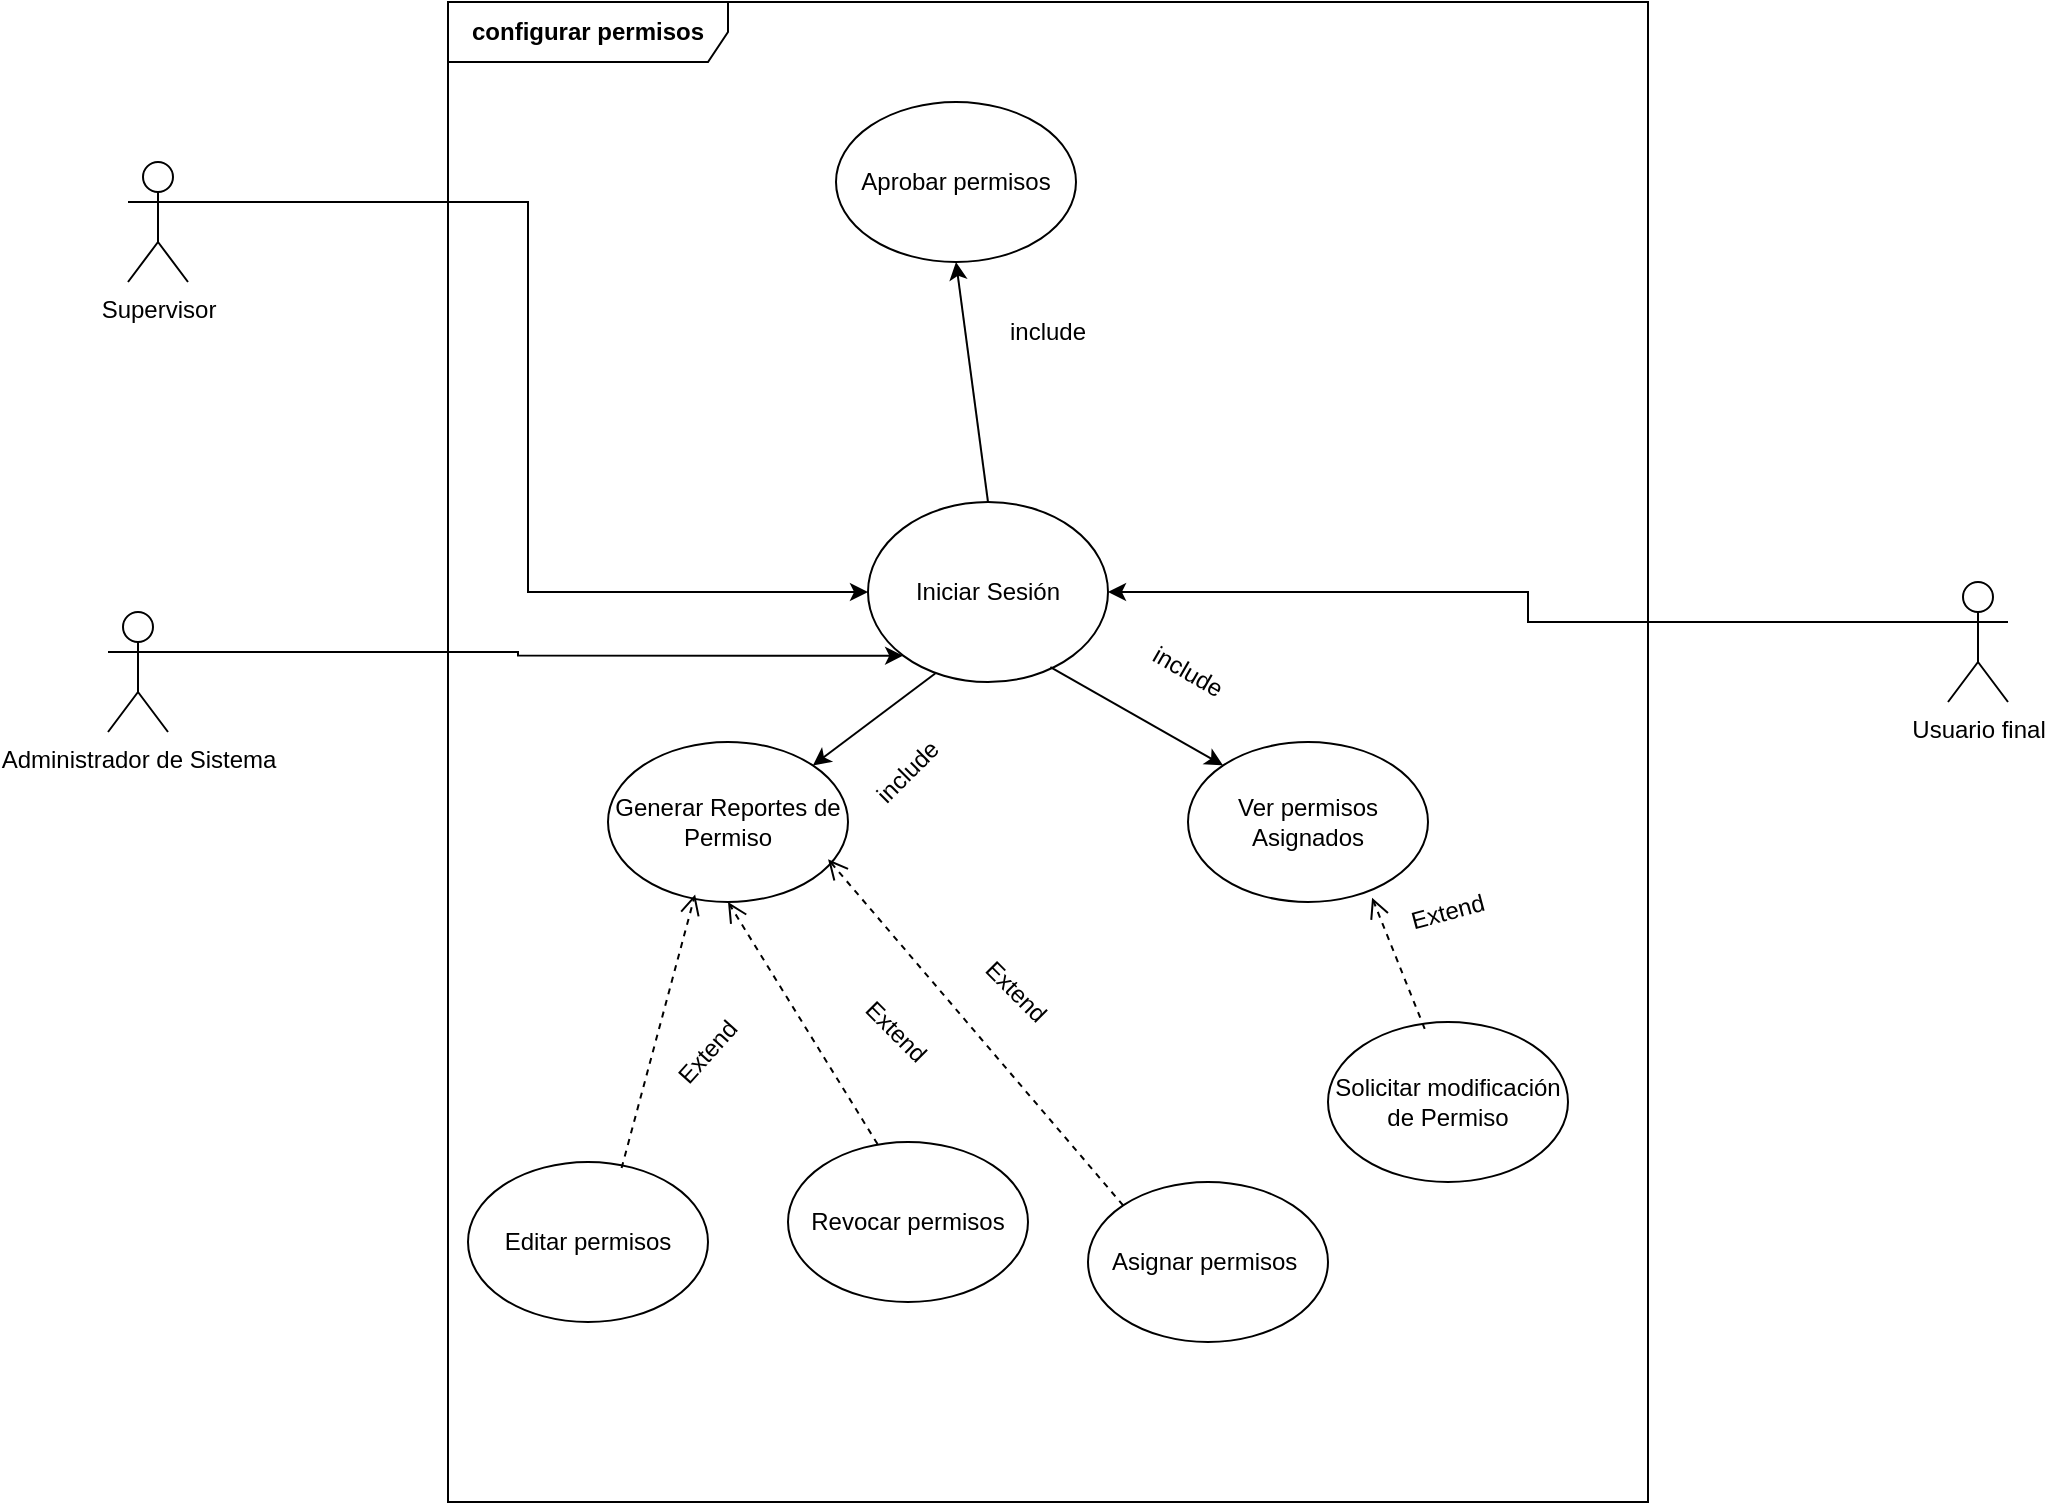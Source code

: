 <mxfile version="27.0.5">
  <diagram name="Página-1" id="WvxtheKwjyuipJ-hEAs5">
    <mxGraphModel grid="1" page="1" gridSize="10" guides="1" tooltips="1" connect="1" arrows="1" fold="1" pageScale="1" pageWidth="827" pageHeight="1169" math="0" shadow="0">
      <root>
        <mxCell id="0" />
        <mxCell id="1" parent="0" />
        <mxCell id="noiy4S3DWc4X5YZdUQGe-10" style="edgeStyle=orthogonalEdgeStyle;rounded=0;orthogonalLoop=1;jettySize=auto;html=1;exitX=0;exitY=0;exitDx=0;exitDy=0;entryX=0;entryY=0.5;entryDx=0;entryDy=0;" edge="1" parent="1">
          <mxGeometry relative="1" as="geometry">
            <Array as="points">
              <mxPoint x="130" y="229" />
              <mxPoint x="130" y="320" />
            </Array>
            <mxPoint x="448.452" y="208.452" as="sourcePoint" />
          </mxGeometry>
        </mxCell>
        <mxCell id="noiy4S3DWc4X5YZdUQGe-11" value="Catalogo" style="edgeLabel;html=1;align=center;verticalAlign=middle;resizable=0;points=[];" connectable="0" vertex="1" parent="noiy4S3DWc4X5YZdUQGe-10">
          <mxGeometry x="-0.251" y="1" relative="1" as="geometry">
            <mxPoint x="-147" y="40" as="offset" />
          </mxGeometry>
        </mxCell>
        <mxCell id="noiy4S3DWc4X5YZdUQGe-16" style="edgeStyle=orthogonalEdgeStyle;rounded=0;orthogonalLoop=1;jettySize=auto;html=1;exitX=0.5;exitY=1;exitDx=0;exitDy=0;entryX=0.794;entryY=0.952;entryDx=0;entryDy=0;entryPerimeter=0;" edge="1" parent="1">
          <mxGeometry relative="1" as="geometry">
            <Array as="points">
              <mxPoint x="280" y="490" />
              <mxPoint x="530" y="490" />
            </Array>
            <mxPoint x="530.044" y="309.952" as="targetPoint" />
          </mxGeometry>
        </mxCell>
        <mxCell id="noiy4S3DWc4X5YZdUQGe-17" value="Status" style="edgeLabel;html=1;align=center;verticalAlign=middle;resizable=0;points=[];" connectable="0" vertex="1" parent="noiy4S3DWc4X5YZdUQGe-16">
          <mxGeometry x="-0.196" y="4" relative="1" as="geometry">
            <mxPoint as="offset" />
          </mxGeometry>
        </mxCell>
        <mxCell id="1HmOxjIqo43bZKKcaJDt-93" value="Iniciar Sesión" style="ellipse;whiteSpace=wrap;html=1;" vertex="1" parent="1">
          <mxGeometry x="430" y="230" width="120" height="90" as="geometry" />
        </mxCell>
        <mxCell id="1HmOxjIqo43bZKKcaJDt-94" value="Ver permisos Asignados" style="ellipse;whiteSpace=wrap;html=1;" vertex="1" parent="1">
          <mxGeometry x="590" y="350" width="120" height="80" as="geometry" />
        </mxCell>
        <mxCell id="1HmOxjIqo43bZKKcaJDt-95" value="Solicitar modificación de Permiso" style="ellipse;whiteSpace=wrap;html=1;" vertex="1" parent="1">
          <mxGeometry x="660" y="490" width="120" height="80" as="geometry" />
        </mxCell>
        <mxCell id="1HmOxjIqo43bZKKcaJDt-97" value="Aprobar permisos" style="ellipse;whiteSpace=wrap;html=1;" vertex="1" parent="1">
          <mxGeometry x="414" y="30" width="120" height="80" as="geometry" />
        </mxCell>
        <mxCell id="1HmOxjIqo43bZKKcaJDt-98" value="Editar permisos" style="ellipse;whiteSpace=wrap;html=1;" vertex="1" parent="1">
          <mxGeometry x="230" y="560" width="120" height="80" as="geometry" />
        </mxCell>
        <mxCell id="1HmOxjIqo43bZKKcaJDt-99" value="Revocar permisos" style="ellipse;whiteSpace=wrap;html=1;" vertex="1" parent="1">
          <mxGeometry x="390" y="550" width="120" height="80" as="geometry" />
        </mxCell>
        <mxCell id="1HmOxjIqo43bZKKcaJDt-100" value="Generar Reportes de Permiso" style="ellipse;whiteSpace=wrap;html=1;" vertex="1" parent="1">
          <mxGeometry x="300" y="350" width="120" height="80" as="geometry" />
        </mxCell>
        <mxCell id="5jiF6_LQvrcge3cDYIwP-1" style="edgeStyle=orthogonalEdgeStyle;rounded=0;orthogonalLoop=1;jettySize=auto;html=1;exitX=1;exitY=0.333;exitDx=0;exitDy=0;exitPerimeter=0;entryX=0;entryY=0.5;entryDx=0;entryDy=0;" edge="1" parent="1" source="1HmOxjIqo43bZKKcaJDt-101" target="1HmOxjIqo43bZKKcaJDt-93">
          <mxGeometry relative="1" as="geometry" />
        </mxCell>
        <mxCell id="1HmOxjIqo43bZKKcaJDt-101" value="Supervisor" style="shape=umlActor;verticalLabelPosition=bottom;verticalAlign=top;html=1;outlineConnect=0;" vertex="1" parent="1">
          <mxGeometry x="60" y="60" width="30" height="60" as="geometry" />
        </mxCell>
        <mxCell id="1HmOxjIqo43bZKKcaJDt-104" value="Administrador de Sistema" style="shape=umlActor;verticalLabelPosition=bottom;verticalAlign=top;html=1;outlineConnect=0;" vertex="1" parent="1">
          <mxGeometry x="50" y="285" width="30" height="60" as="geometry" />
        </mxCell>
        <mxCell id="5jiF6_LQvrcge3cDYIwP-2" style="edgeStyle=orthogonalEdgeStyle;rounded=0;orthogonalLoop=1;jettySize=auto;html=1;exitX=0;exitY=0.333;exitDx=0;exitDy=0;exitPerimeter=0;entryX=1;entryY=0.5;entryDx=0;entryDy=0;" edge="1" parent="1" source="1HmOxjIqo43bZKKcaJDt-106" target="1HmOxjIqo43bZKKcaJDt-93">
          <mxGeometry relative="1" as="geometry" />
        </mxCell>
        <mxCell id="1HmOxjIqo43bZKKcaJDt-106" value="Usuario final" style="shape=umlActor;verticalLabelPosition=bottom;verticalAlign=top;html=1;outlineConnect=0;" vertex="1" parent="1">
          <mxGeometry x="970" y="270" width="30" height="60" as="geometry" />
        </mxCell>
        <mxCell id="5jiF6_LQvrcge3cDYIwP-7" value="&lt;b&gt;configurar permisos&lt;/b&gt;" style="shape=umlFrame;whiteSpace=wrap;html=1;pointerEvents=0;width=140;height=30;" vertex="1" parent="1">
          <mxGeometry x="220" y="-20" width="600" height="750" as="geometry" />
        </mxCell>
        <mxCell id="5jiF6_LQvrcge3cDYIwP-12" value="include" style="text;html=1;align=center;verticalAlign=middle;whiteSpace=wrap;rounded=0;rotation=30;" vertex="1" parent="1">
          <mxGeometry x="560" y="300" width="60" height="30" as="geometry" />
        </mxCell>
        <mxCell id="5jiF6_LQvrcge3cDYIwP-13" value="" style="edgeStyle=orthogonalEdgeStyle;rounded=0;orthogonalLoop=1;jettySize=auto;html=1;exitX=1;exitY=0.333;exitDx=0;exitDy=0;exitPerimeter=0;entryX=0;entryY=1;entryDx=0;entryDy=0;" edge="1" parent="1" source="1HmOxjIqo43bZKKcaJDt-104" target="1HmOxjIqo43bZKKcaJDt-93">
          <mxGeometry relative="1" as="geometry">
            <mxPoint x="110" y="510" as="sourcePoint" />
            <mxPoint x="550" y="160" as="targetPoint" />
          </mxGeometry>
        </mxCell>
        <mxCell id="1HmOxjIqo43bZKKcaJDt-96" value="Asignar permisos&amp;nbsp;" style="ellipse;whiteSpace=wrap;html=1;" vertex="1" parent="1">
          <mxGeometry x="540" y="570" width="120" height="80" as="geometry" />
        </mxCell>
        <mxCell id="5jiF6_LQvrcge3cDYIwP-15" value="include" style="text;html=1;align=center;verticalAlign=middle;whiteSpace=wrap;rounded=0;rotation=0;" vertex="1" parent="1">
          <mxGeometry x="490" y="130" width="60" height="30" as="geometry" />
        </mxCell>
        <mxCell id="5jiF6_LQvrcge3cDYIwP-17" value="include" style="text;html=1;align=center;verticalAlign=middle;whiteSpace=wrap;rounded=0;rotation=-45;" vertex="1" parent="1">
          <mxGeometry x="420" y="350" width="60" height="30" as="geometry" />
        </mxCell>
        <mxCell id="5jiF6_LQvrcge3cDYIwP-22" value="Extend" style="text;html=1;align=center;verticalAlign=middle;whiteSpace=wrap;rounded=0;rotation=-15;" vertex="1" parent="1">
          <mxGeometry x="690" y="420" width="60" height="30" as="geometry" />
        </mxCell>
        <mxCell id="5jiF6_LQvrcge3cDYIwP-23" value="Extend" style="text;html=1;align=center;verticalAlign=middle;whiteSpace=wrap;rounded=0;rotation=45;" vertex="1" parent="1">
          <mxGeometry x="474" y="460" width="60" height="30" as="geometry" />
        </mxCell>
        <mxCell id="5jiF6_LQvrcge3cDYIwP-24" value="Extend" style="text;html=1;align=center;verticalAlign=middle;whiteSpace=wrap;rounded=0;rotation=45;" vertex="1" parent="1">
          <mxGeometry x="414" y="480" width="60" height="30" as="geometry" />
        </mxCell>
        <mxCell id="5jiF6_LQvrcge3cDYIwP-25" value="Extend" style="text;html=1;align=center;verticalAlign=middle;whiteSpace=wrap;rounded=0;rotation=-48;" vertex="1" parent="1">
          <mxGeometry x="320" y="490" width="60" height="30" as="geometry" />
        </mxCell>
        <mxCell id="o52KVzugkXAgNvcct-pL-3" value="" style="endArrow=classic;html=1;rounded=0;exitX=0.28;exitY=0.953;exitDx=0;exitDy=0;exitPerimeter=0;entryX=1;entryY=0;entryDx=0;entryDy=0;" edge="1" parent="1" source="1HmOxjIqo43bZKKcaJDt-93" target="1HmOxjIqo43bZKKcaJDt-100">
          <mxGeometry width="50" height="50" relative="1" as="geometry">
            <mxPoint x="490" y="390" as="sourcePoint" />
            <mxPoint x="540" y="340" as="targetPoint" />
          </mxGeometry>
        </mxCell>
        <mxCell id="o52KVzugkXAgNvcct-pL-4" value="" style="endArrow=classic;html=1;rounded=0;exitX=0.76;exitY=0.918;exitDx=0;exitDy=0;exitPerimeter=0;entryX=0;entryY=0;entryDx=0;entryDy=0;" edge="1" parent="1" source="1HmOxjIqo43bZKKcaJDt-93" target="1HmOxjIqo43bZKKcaJDt-94">
          <mxGeometry width="50" height="50" relative="1" as="geometry">
            <mxPoint x="490" y="390" as="sourcePoint" />
            <mxPoint x="540" y="340" as="targetPoint" />
          </mxGeometry>
        </mxCell>
        <mxCell id="o52KVzugkXAgNvcct-pL-5" value="" style="endArrow=classic;html=1;rounded=0;exitX=0.5;exitY=0;exitDx=0;exitDy=0;entryX=0.5;entryY=1;entryDx=0;entryDy=0;" edge="1" parent="1" source="1HmOxjIqo43bZKKcaJDt-93" target="1HmOxjIqo43bZKKcaJDt-97">
          <mxGeometry width="50" height="50" relative="1" as="geometry">
            <mxPoint x="490" y="390" as="sourcePoint" />
            <mxPoint x="540" y="340" as="targetPoint" />
          </mxGeometry>
        </mxCell>
        <mxCell id="o52KVzugkXAgNvcct-pL-6" value="" style="html=1;verticalAlign=bottom;endArrow=open;dashed=1;endSize=8;curved=0;rounded=0;entryX=0.363;entryY=0.953;entryDx=0;entryDy=0;entryPerimeter=0;exitX=0.64;exitY=0.038;exitDx=0;exitDy=0;exitPerimeter=0;" edge="1" parent="1" source="1HmOxjIqo43bZKKcaJDt-98" target="1HmOxjIqo43bZKKcaJDt-100">
          <mxGeometry relative="1" as="geometry">
            <mxPoint x="380" y="460" as="sourcePoint" />
            <mxPoint x="300" y="460" as="targetPoint" />
          </mxGeometry>
        </mxCell>
        <mxCell id="o52KVzugkXAgNvcct-pL-7" value="" style="html=1;verticalAlign=bottom;endArrow=open;dashed=1;endSize=8;curved=0;rounded=0;entryX=0.5;entryY=1;entryDx=0;entryDy=0;exitX=0.373;exitY=0.013;exitDx=0;exitDy=0;exitPerimeter=0;" edge="1" parent="1" source="1HmOxjIqo43bZKKcaJDt-99" target="1HmOxjIqo43bZKKcaJDt-100">
          <mxGeometry relative="1" as="geometry">
            <mxPoint x="317" y="573" as="sourcePoint" />
            <mxPoint x="354" y="436" as="targetPoint" />
          </mxGeometry>
        </mxCell>
        <mxCell id="o52KVzugkXAgNvcct-pL-8" value="" style="html=1;verticalAlign=bottom;endArrow=open;dashed=1;endSize=8;curved=0;rounded=0;entryX=0.917;entryY=0.733;entryDx=0;entryDy=0;entryPerimeter=0;exitX=0;exitY=0;exitDx=0;exitDy=0;" edge="1" parent="1" source="1HmOxjIqo43bZKKcaJDt-96" target="1HmOxjIqo43bZKKcaJDt-100">
          <mxGeometry relative="1" as="geometry">
            <mxPoint x="327" y="583" as="sourcePoint" />
            <mxPoint x="364" y="446" as="targetPoint" />
          </mxGeometry>
        </mxCell>
        <mxCell id="o52KVzugkXAgNvcct-pL-9" value="" style="html=1;verticalAlign=bottom;endArrow=open;dashed=1;endSize=8;curved=0;rounded=0;entryX=0.767;entryY=0.973;entryDx=0;entryDy=0;entryPerimeter=0;exitX=0.403;exitY=0.043;exitDx=0;exitDy=0;exitPerimeter=0;" edge="1" parent="1" source="1HmOxjIqo43bZKKcaJDt-95" target="1HmOxjIqo43bZKKcaJDt-94">
          <mxGeometry relative="1" as="geometry">
            <mxPoint x="620" y="563.5" as="sourcePoint" />
            <mxPoint x="657" y="426.5" as="targetPoint" />
          </mxGeometry>
        </mxCell>
      </root>
    </mxGraphModel>
  </diagram>
</mxfile>
